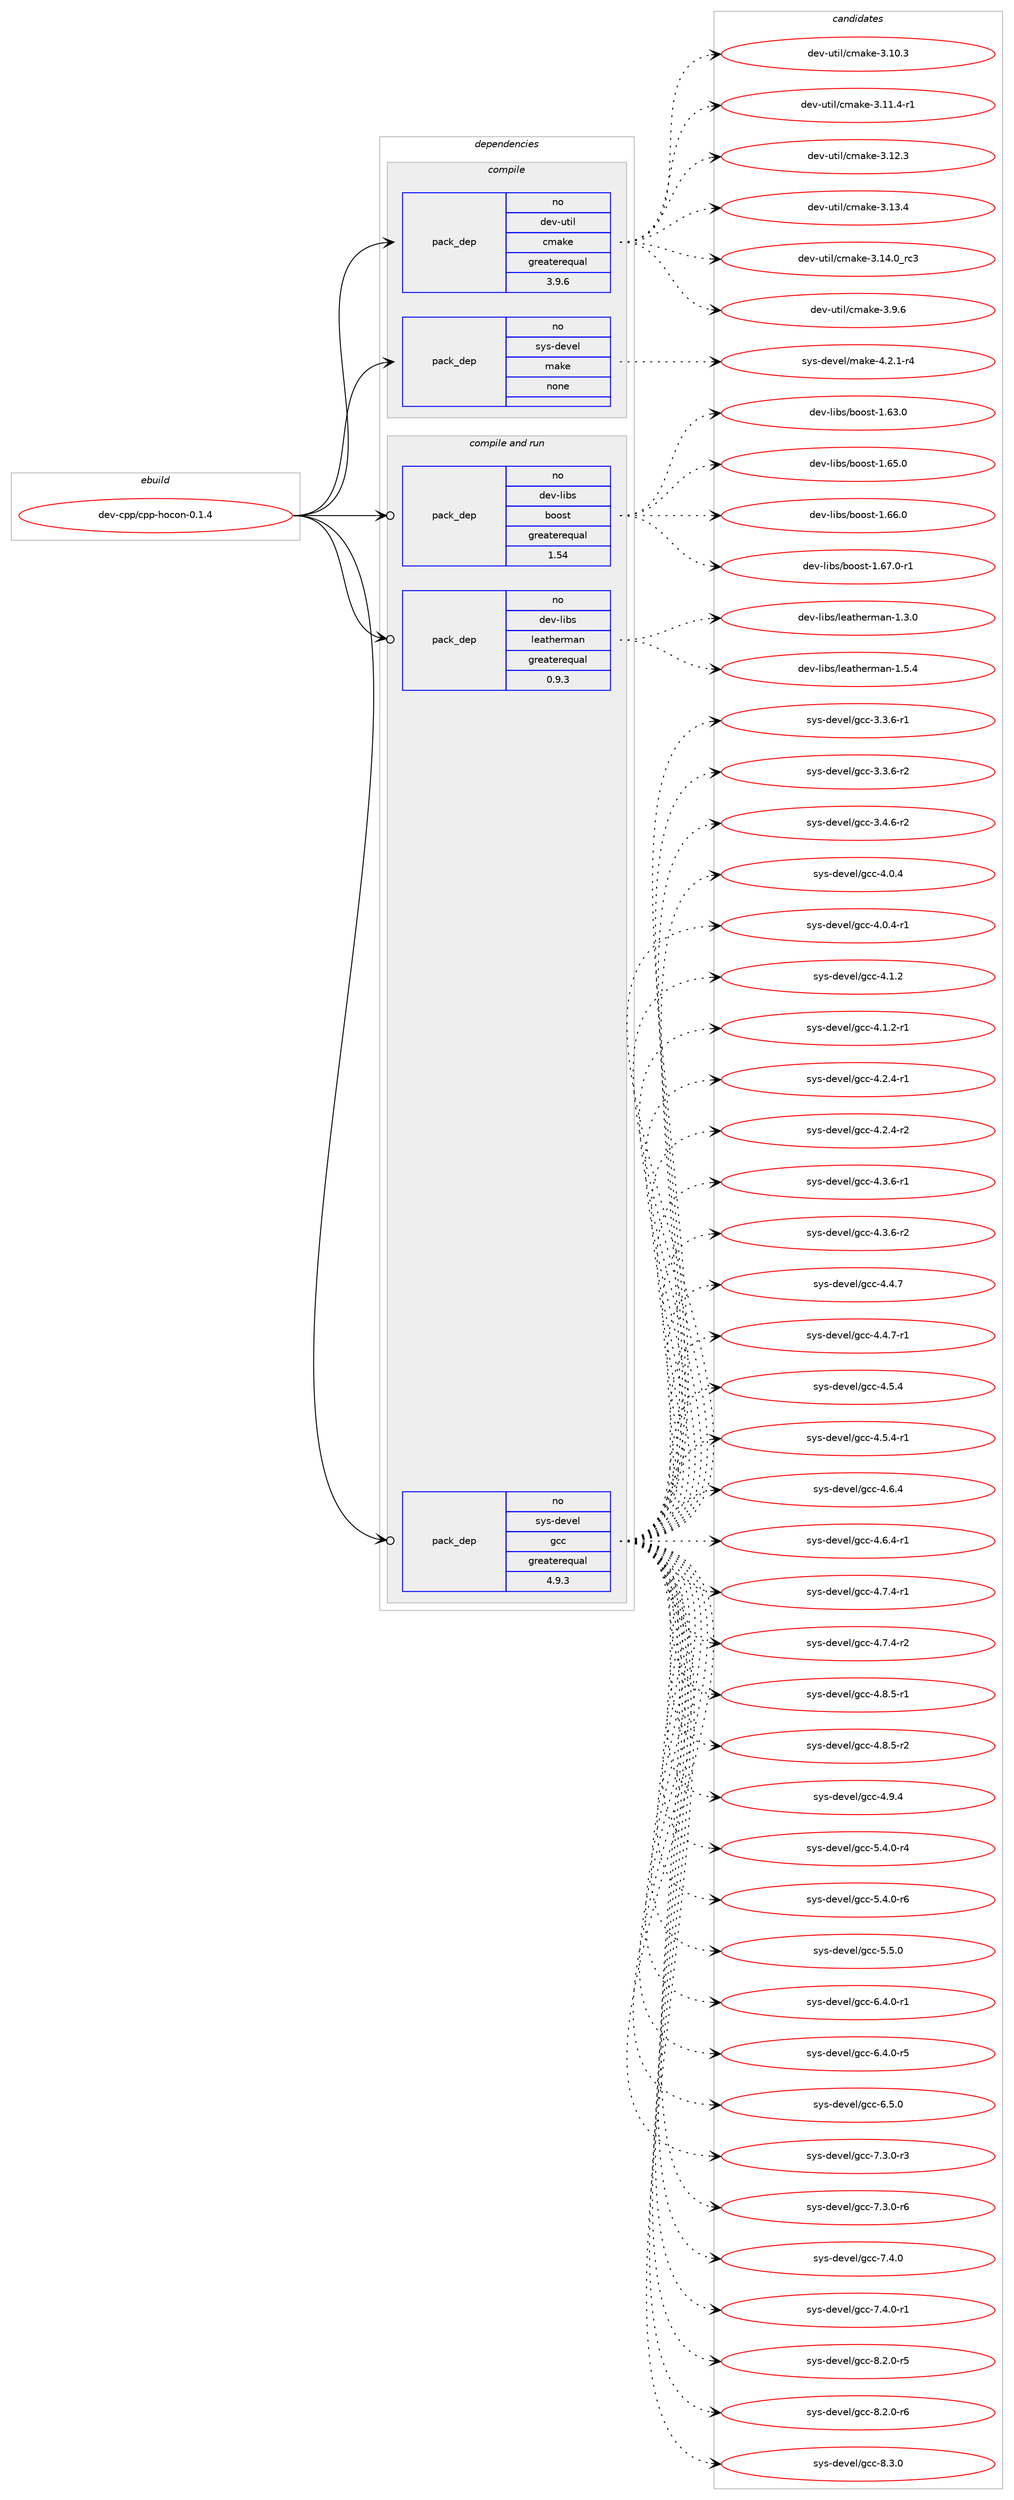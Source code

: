 digraph prolog {

# *************
# Graph options
# *************

newrank=true;
concentrate=true;
compound=true;
graph [rankdir=LR,fontname=Helvetica,fontsize=10,ranksep=1.5];#, ranksep=2.5, nodesep=0.2];
edge  [arrowhead=vee];
node  [fontname=Helvetica,fontsize=10];

# **********
# The ebuild
# **********

subgraph cluster_leftcol {
color=gray;
rank=same;
label=<<i>ebuild</i>>;
id [label="dev-cpp/cpp-hocon-0.1.4", color=red, width=4, href="../dev-cpp/cpp-hocon-0.1.4.svg"];
}

# ****************
# The dependencies
# ****************

subgraph cluster_midcol {
color=gray;
label=<<i>dependencies</i>>;
subgraph cluster_compile {
fillcolor="#eeeeee";
style=filled;
label=<<i>compile</i>>;
subgraph pack939663 {
dependency1317028 [label=<<TABLE BORDER="0" CELLBORDER="1" CELLSPACING="0" CELLPADDING="4" WIDTH="220"><TR><TD ROWSPAN="6" CELLPADDING="30">pack_dep</TD></TR><TR><TD WIDTH="110">no</TD></TR><TR><TD>dev-util</TD></TR><TR><TD>cmake</TD></TR><TR><TD>greaterequal</TD></TR><TR><TD>3.9.6</TD></TR></TABLE>>, shape=none, color=blue];
}
id:e -> dependency1317028:w [weight=20,style="solid",arrowhead="vee"];
subgraph pack939664 {
dependency1317029 [label=<<TABLE BORDER="0" CELLBORDER="1" CELLSPACING="0" CELLPADDING="4" WIDTH="220"><TR><TD ROWSPAN="6" CELLPADDING="30">pack_dep</TD></TR><TR><TD WIDTH="110">no</TD></TR><TR><TD>sys-devel</TD></TR><TR><TD>make</TD></TR><TR><TD>none</TD></TR><TR><TD></TD></TR></TABLE>>, shape=none, color=blue];
}
id:e -> dependency1317029:w [weight=20,style="solid",arrowhead="vee"];
}
subgraph cluster_compileandrun {
fillcolor="#eeeeee";
style=filled;
label=<<i>compile and run</i>>;
subgraph pack939665 {
dependency1317030 [label=<<TABLE BORDER="0" CELLBORDER="1" CELLSPACING="0" CELLPADDING="4" WIDTH="220"><TR><TD ROWSPAN="6" CELLPADDING="30">pack_dep</TD></TR><TR><TD WIDTH="110">no</TD></TR><TR><TD>dev-libs</TD></TR><TR><TD>boost</TD></TR><TR><TD>greaterequal</TD></TR><TR><TD>1.54</TD></TR></TABLE>>, shape=none, color=blue];
}
id:e -> dependency1317030:w [weight=20,style="solid",arrowhead="odotvee"];
subgraph pack939666 {
dependency1317031 [label=<<TABLE BORDER="0" CELLBORDER="1" CELLSPACING="0" CELLPADDING="4" WIDTH="220"><TR><TD ROWSPAN="6" CELLPADDING="30">pack_dep</TD></TR><TR><TD WIDTH="110">no</TD></TR><TR><TD>dev-libs</TD></TR><TR><TD>leatherman</TD></TR><TR><TD>greaterequal</TD></TR><TR><TD>0.9.3</TD></TR></TABLE>>, shape=none, color=blue];
}
id:e -> dependency1317031:w [weight=20,style="solid",arrowhead="odotvee"];
subgraph pack939667 {
dependency1317032 [label=<<TABLE BORDER="0" CELLBORDER="1" CELLSPACING="0" CELLPADDING="4" WIDTH="220"><TR><TD ROWSPAN="6" CELLPADDING="30">pack_dep</TD></TR><TR><TD WIDTH="110">no</TD></TR><TR><TD>sys-devel</TD></TR><TR><TD>gcc</TD></TR><TR><TD>greaterequal</TD></TR><TR><TD>4.9.3</TD></TR></TABLE>>, shape=none, color=blue];
}
id:e -> dependency1317032:w [weight=20,style="solid",arrowhead="odotvee"];
}
subgraph cluster_run {
fillcolor="#eeeeee";
style=filled;
label=<<i>run</i>>;
}
}

# **************
# The candidates
# **************

subgraph cluster_choices {
rank=same;
color=gray;
label=<<i>candidates</i>>;

subgraph choice939663 {
color=black;
nodesep=1;
choice1001011184511711610510847991099710710145514649484651 [label="dev-util/cmake-3.10.3", color=red, width=4,href="../dev-util/cmake-3.10.3.svg"];
choice10010111845117116105108479910997107101455146494946524511449 [label="dev-util/cmake-3.11.4-r1", color=red, width=4,href="../dev-util/cmake-3.11.4-r1.svg"];
choice1001011184511711610510847991099710710145514649504651 [label="dev-util/cmake-3.12.3", color=red, width=4,href="../dev-util/cmake-3.12.3.svg"];
choice1001011184511711610510847991099710710145514649514652 [label="dev-util/cmake-3.13.4", color=red, width=4,href="../dev-util/cmake-3.13.4.svg"];
choice1001011184511711610510847991099710710145514649524648951149951 [label="dev-util/cmake-3.14.0_rc3", color=red, width=4,href="../dev-util/cmake-3.14.0_rc3.svg"];
choice10010111845117116105108479910997107101455146574654 [label="dev-util/cmake-3.9.6", color=red, width=4,href="../dev-util/cmake-3.9.6.svg"];
dependency1317028:e -> choice1001011184511711610510847991099710710145514649484651:w [style=dotted,weight="100"];
dependency1317028:e -> choice10010111845117116105108479910997107101455146494946524511449:w [style=dotted,weight="100"];
dependency1317028:e -> choice1001011184511711610510847991099710710145514649504651:w [style=dotted,weight="100"];
dependency1317028:e -> choice1001011184511711610510847991099710710145514649514652:w [style=dotted,weight="100"];
dependency1317028:e -> choice1001011184511711610510847991099710710145514649524648951149951:w [style=dotted,weight="100"];
dependency1317028:e -> choice10010111845117116105108479910997107101455146574654:w [style=dotted,weight="100"];
}
subgraph choice939664 {
color=black;
nodesep=1;
choice1151211154510010111810110847109971071014552465046494511452 [label="sys-devel/make-4.2.1-r4", color=red, width=4,href="../sys-devel/make-4.2.1-r4.svg"];
dependency1317029:e -> choice1151211154510010111810110847109971071014552465046494511452:w [style=dotted,weight="100"];
}
subgraph choice939665 {
color=black;
nodesep=1;
choice1001011184510810598115479811111111511645494654514648 [label="dev-libs/boost-1.63.0", color=red, width=4,href="../dev-libs/boost-1.63.0.svg"];
choice1001011184510810598115479811111111511645494654534648 [label="dev-libs/boost-1.65.0", color=red, width=4,href="../dev-libs/boost-1.65.0.svg"];
choice1001011184510810598115479811111111511645494654544648 [label="dev-libs/boost-1.66.0", color=red, width=4,href="../dev-libs/boost-1.66.0.svg"];
choice10010111845108105981154798111111115116454946545546484511449 [label="dev-libs/boost-1.67.0-r1", color=red, width=4,href="../dev-libs/boost-1.67.0-r1.svg"];
dependency1317030:e -> choice1001011184510810598115479811111111511645494654514648:w [style=dotted,weight="100"];
dependency1317030:e -> choice1001011184510810598115479811111111511645494654534648:w [style=dotted,weight="100"];
dependency1317030:e -> choice1001011184510810598115479811111111511645494654544648:w [style=dotted,weight="100"];
dependency1317030:e -> choice10010111845108105981154798111111115116454946545546484511449:w [style=dotted,weight="100"];
}
subgraph choice939666 {
color=black;
nodesep=1;
choice1001011184510810598115471081019711610410111410997110454946514648 [label="dev-libs/leatherman-1.3.0", color=red, width=4,href="../dev-libs/leatherman-1.3.0.svg"];
choice1001011184510810598115471081019711610410111410997110454946534652 [label="dev-libs/leatherman-1.5.4", color=red, width=4,href="../dev-libs/leatherman-1.5.4.svg"];
dependency1317031:e -> choice1001011184510810598115471081019711610410111410997110454946514648:w [style=dotted,weight="100"];
dependency1317031:e -> choice1001011184510810598115471081019711610410111410997110454946534652:w [style=dotted,weight="100"];
}
subgraph choice939667 {
color=black;
nodesep=1;
choice115121115451001011181011084710399994551465146544511449 [label="sys-devel/gcc-3.3.6-r1", color=red, width=4,href="../sys-devel/gcc-3.3.6-r1.svg"];
choice115121115451001011181011084710399994551465146544511450 [label="sys-devel/gcc-3.3.6-r2", color=red, width=4,href="../sys-devel/gcc-3.3.6-r2.svg"];
choice115121115451001011181011084710399994551465246544511450 [label="sys-devel/gcc-3.4.6-r2", color=red, width=4,href="../sys-devel/gcc-3.4.6-r2.svg"];
choice11512111545100101118101108471039999455246484652 [label="sys-devel/gcc-4.0.4", color=red, width=4,href="../sys-devel/gcc-4.0.4.svg"];
choice115121115451001011181011084710399994552464846524511449 [label="sys-devel/gcc-4.0.4-r1", color=red, width=4,href="../sys-devel/gcc-4.0.4-r1.svg"];
choice11512111545100101118101108471039999455246494650 [label="sys-devel/gcc-4.1.2", color=red, width=4,href="../sys-devel/gcc-4.1.2.svg"];
choice115121115451001011181011084710399994552464946504511449 [label="sys-devel/gcc-4.1.2-r1", color=red, width=4,href="../sys-devel/gcc-4.1.2-r1.svg"];
choice115121115451001011181011084710399994552465046524511449 [label="sys-devel/gcc-4.2.4-r1", color=red, width=4,href="../sys-devel/gcc-4.2.4-r1.svg"];
choice115121115451001011181011084710399994552465046524511450 [label="sys-devel/gcc-4.2.4-r2", color=red, width=4,href="../sys-devel/gcc-4.2.4-r2.svg"];
choice115121115451001011181011084710399994552465146544511449 [label="sys-devel/gcc-4.3.6-r1", color=red, width=4,href="../sys-devel/gcc-4.3.6-r1.svg"];
choice115121115451001011181011084710399994552465146544511450 [label="sys-devel/gcc-4.3.6-r2", color=red, width=4,href="../sys-devel/gcc-4.3.6-r2.svg"];
choice11512111545100101118101108471039999455246524655 [label="sys-devel/gcc-4.4.7", color=red, width=4,href="../sys-devel/gcc-4.4.7.svg"];
choice115121115451001011181011084710399994552465246554511449 [label="sys-devel/gcc-4.4.7-r1", color=red, width=4,href="../sys-devel/gcc-4.4.7-r1.svg"];
choice11512111545100101118101108471039999455246534652 [label="sys-devel/gcc-4.5.4", color=red, width=4,href="../sys-devel/gcc-4.5.4.svg"];
choice115121115451001011181011084710399994552465346524511449 [label="sys-devel/gcc-4.5.4-r1", color=red, width=4,href="../sys-devel/gcc-4.5.4-r1.svg"];
choice11512111545100101118101108471039999455246544652 [label="sys-devel/gcc-4.6.4", color=red, width=4,href="../sys-devel/gcc-4.6.4.svg"];
choice115121115451001011181011084710399994552465446524511449 [label="sys-devel/gcc-4.6.4-r1", color=red, width=4,href="../sys-devel/gcc-4.6.4-r1.svg"];
choice115121115451001011181011084710399994552465546524511449 [label="sys-devel/gcc-4.7.4-r1", color=red, width=4,href="../sys-devel/gcc-4.7.4-r1.svg"];
choice115121115451001011181011084710399994552465546524511450 [label="sys-devel/gcc-4.7.4-r2", color=red, width=4,href="../sys-devel/gcc-4.7.4-r2.svg"];
choice115121115451001011181011084710399994552465646534511449 [label="sys-devel/gcc-4.8.5-r1", color=red, width=4,href="../sys-devel/gcc-4.8.5-r1.svg"];
choice115121115451001011181011084710399994552465646534511450 [label="sys-devel/gcc-4.8.5-r2", color=red, width=4,href="../sys-devel/gcc-4.8.5-r2.svg"];
choice11512111545100101118101108471039999455246574652 [label="sys-devel/gcc-4.9.4", color=red, width=4,href="../sys-devel/gcc-4.9.4.svg"];
choice115121115451001011181011084710399994553465246484511452 [label="sys-devel/gcc-5.4.0-r4", color=red, width=4,href="../sys-devel/gcc-5.4.0-r4.svg"];
choice115121115451001011181011084710399994553465246484511454 [label="sys-devel/gcc-5.4.0-r6", color=red, width=4,href="../sys-devel/gcc-5.4.0-r6.svg"];
choice11512111545100101118101108471039999455346534648 [label="sys-devel/gcc-5.5.0", color=red, width=4,href="../sys-devel/gcc-5.5.0.svg"];
choice115121115451001011181011084710399994554465246484511449 [label="sys-devel/gcc-6.4.0-r1", color=red, width=4,href="../sys-devel/gcc-6.4.0-r1.svg"];
choice115121115451001011181011084710399994554465246484511453 [label="sys-devel/gcc-6.4.0-r5", color=red, width=4,href="../sys-devel/gcc-6.4.0-r5.svg"];
choice11512111545100101118101108471039999455446534648 [label="sys-devel/gcc-6.5.0", color=red, width=4,href="../sys-devel/gcc-6.5.0.svg"];
choice115121115451001011181011084710399994555465146484511451 [label="sys-devel/gcc-7.3.0-r3", color=red, width=4,href="../sys-devel/gcc-7.3.0-r3.svg"];
choice115121115451001011181011084710399994555465146484511454 [label="sys-devel/gcc-7.3.0-r6", color=red, width=4,href="../sys-devel/gcc-7.3.0-r6.svg"];
choice11512111545100101118101108471039999455546524648 [label="sys-devel/gcc-7.4.0", color=red, width=4,href="../sys-devel/gcc-7.4.0.svg"];
choice115121115451001011181011084710399994555465246484511449 [label="sys-devel/gcc-7.4.0-r1", color=red, width=4,href="../sys-devel/gcc-7.4.0-r1.svg"];
choice115121115451001011181011084710399994556465046484511453 [label="sys-devel/gcc-8.2.0-r5", color=red, width=4,href="../sys-devel/gcc-8.2.0-r5.svg"];
choice115121115451001011181011084710399994556465046484511454 [label="sys-devel/gcc-8.2.0-r6", color=red, width=4,href="../sys-devel/gcc-8.2.0-r6.svg"];
choice11512111545100101118101108471039999455646514648 [label="sys-devel/gcc-8.3.0", color=red, width=4,href="../sys-devel/gcc-8.3.0.svg"];
dependency1317032:e -> choice115121115451001011181011084710399994551465146544511449:w [style=dotted,weight="100"];
dependency1317032:e -> choice115121115451001011181011084710399994551465146544511450:w [style=dotted,weight="100"];
dependency1317032:e -> choice115121115451001011181011084710399994551465246544511450:w [style=dotted,weight="100"];
dependency1317032:e -> choice11512111545100101118101108471039999455246484652:w [style=dotted,weight="100"];
dependency1317032:e -> choice115121115451001011181011084710399994552464846524511449:w [style=dotted,weight="100"];
dependency1317032:e -> choice11512111545100101118101108471039999455246494650:w [style=dotted,weight="100"];
dependency1317032:e -> choice115121115451001011181011084710399994552464946504511449:w [style=dotted,weight="100"];
dependency1317032:e -> choice115121115451001011181011084710399994552465046524511449:w [style=dotted,weight="100"];
dependency1317032:e -> choice115121115451001011181011084710399994552465046524511450:w [style=dotted,weight="100"];
dependency1317032:e -> choice115121115451001011181011084710399994552465146544511449:w [style=dotted,weight="100"];
dependency1317032:e -> choice115121115451001011181011084710399994552465146544511450:w [style=dotted,weight="100"];
dependency1317032:e -> choice11512111545100101118101108471039999455246524655:w [style=dotted,weight="100"];
dependency1317032:e -> choice115121115451001011181011084710399994552465246554511449:w [style=dotted,weight="100"];
dependency1317032:e -> choice11512111545100101118101108471039999455246534652:w [style=dotted,weight="100"];
dependency1317032:e -> choice115121115451001011181011084710399994552465346524511449:w [style=dotted,weight="100"];
dependency1317032:e -> choice11512111545100101118101108471039999455246544652:w [style=dotted,weight="100"];
dependency1317032:e -> choice115121115451001011181011084710399994552465446524511449:w [style=dotted,weight="100"];
dependency1317032:e -> choice115121115451001011181011084710399994552465546524511449:w [style=dotted,weight="100"];
dependency1317032:e -> choice115121115451001011181011084710399994552465546524511450:w [style=dotted,weight="100"];
dependency1317032:e -> choice115121115451001011181011084710399994552465646534511449:w [style=dotted,weight="100"];
dependency1317032:e -> choice115121115451001011181011084710399994552465646534511450:w [style=dotted,weight="100"];
dependency1317032:e -> choice11512111545100101118101108471039999455246574652:w [style=dotted,weight="100"];
dependency1317032:e -> choice115121115451001011181011084710399994553465246484511452:w [style=dotted,weight="100"];
dependency1317032:e -> choice115121115451001011181011084710399994553465246484511454:w [style=dotted,weight="100"];
dependency1317032:e -> choice11512111545100101118101108471039999455346534648:w [style=dotted,weight="100"];
dependency1317032:e -> choice115121115451001011181011084710399994554465246484511449:w [style=dotted,weight="100"];
dependency1317032:e -> choice115121115451001011181011084710399994554465246484511453:w [style=dotted,weight="100"];
dependency1317032:e -> choice11512111545100101118101108471039999455446534648:w [style=dotted,weight="100"];
dependency1317032:e -> choice115121115451001011181011084710399994555465146484511451:w [style=dotted,weight="100"];
dependency1317032:e -> choice115121115451001011181011084710399994555465146484511454:w [style=dotted,weight="100"];
dependency1317032:e -> choice11512111545100101118101108471039999455546524648:w [style=dotted,weight="100"];
dependency1317032:e -> choice115121115451001011181011084710399994555465246484511449:w [style=dotted,weight="100"];
dependency1317032:e -> choice115121115451001011181011084710399994556465046484511453:w [style=dotted,weight="100"];
dependency1317032:e -> choice115121115451001011181011084710399994556465046484511454:w [style=dotted,weight="100"];
dependency1317032:e -> choice11512111545100101118101108471039999455646514648:w [style=dotted,weight="100"];
}
}

}
